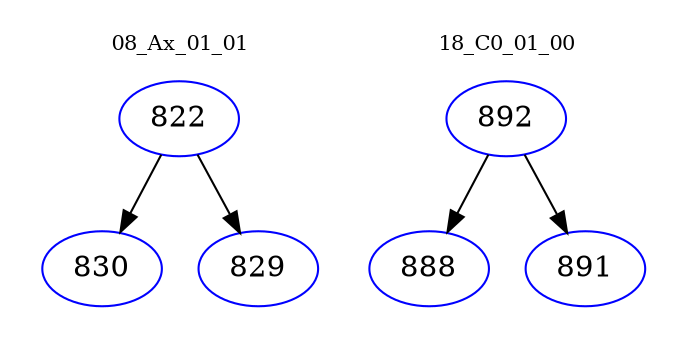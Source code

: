digraph{
subgraph cluster_0 {
color = white
label = "08_Ax_01_01";
fontsize=10;
T0_822 [label="822", color="blue"]
T0_822 -> T0_830 [color="black"]
T0_830 [label="830", color="blue"]
T0_822 -> T0_829 [color="black"]
T0_829 [label="829", color="blue"]
}
subgraph cluster_1 {
color = white
label = "18_C0_01_00";
fontsize=10;
T1_892 [label="892", color="blue"]
T1_892 -> T1_888 [color="black"]
T1_888 [label="888", color="blue"]
T1_892 -> T1_891 [color="black"]
T1_891 [label="891", color="blue"]
}
}
